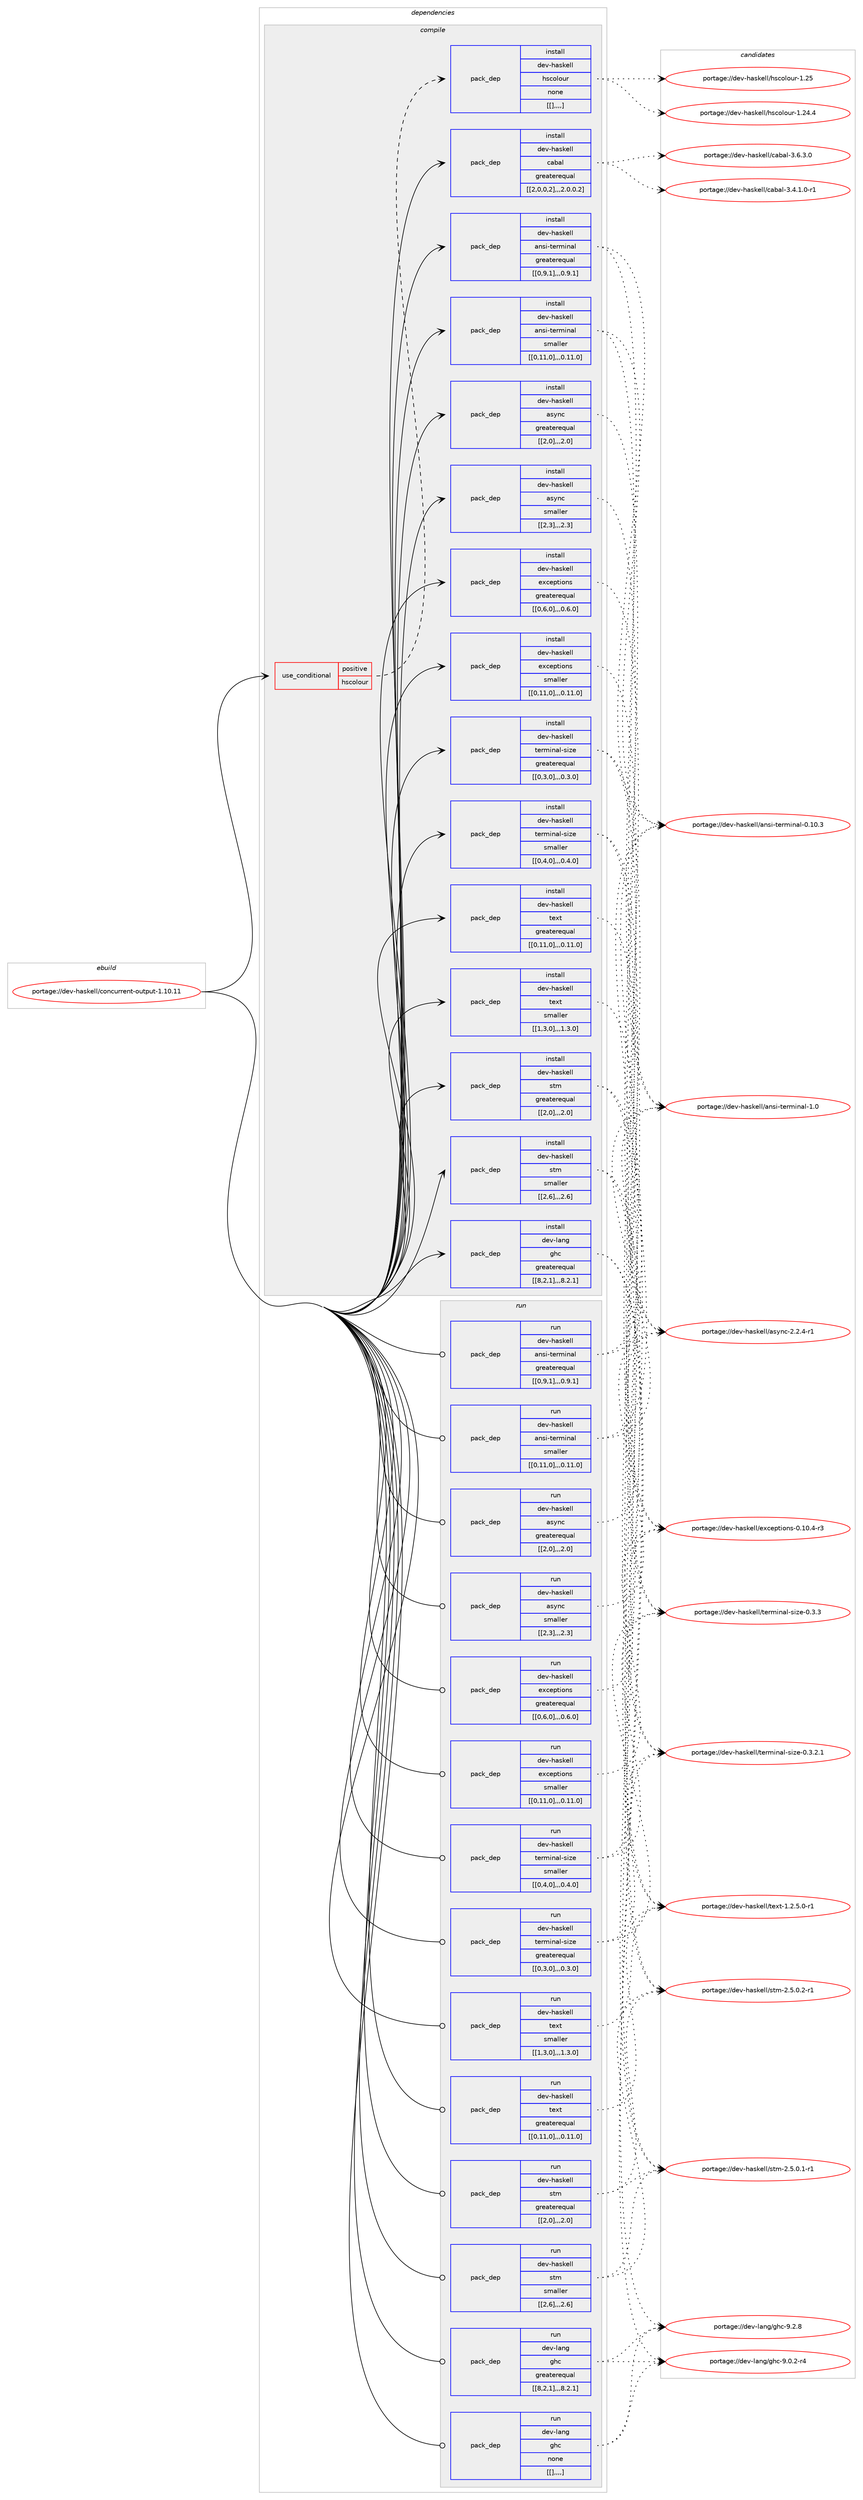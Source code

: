digraph prolog {

# *************
# Graph options
# *************

newrank=true;
concentrate=true;
compound=true;
graph [rankdir=LR,fontname=Helvetica,fontsize=10,ranksep=1.5];#, ranksep=2.5, nodesep=0.2];
edge  [arrowhead=vee];
node  [fontname=Helvetica,fontsize=10];

# **********
# The ebuild
# **********

subgraph cluster_leftcol {
color=gray;
label=<<i>ebuild</i>>;
id [label="portage://dev-haskell/concurrent-output-1.10.11", color=red, width=4, href="../dev-haskell/concurrent-output-1.10.11.svg"];
}

# ****************
# The dependencies
# ****************

subgraph cluster_midcol {
color=gray;
label=<<i>dependencies</i>>;
subgraph cluster_compile {
fillcolor="#eeeeee";
style=filled;
label=<<i>compile</i>>;
subgraph cond20636 {
dependency78945 [label=<<TABLE BORDER="0" CELLBORDER="1" CELLSPACING="0" CELLPADDING="4"><TR><TD ROWSPAN="3" CELLPADDING="10">use_conditional</TD></TR><TR><TD>positive</TD></TR><TR><TD>hscolour</TD></TR></TABLE>>, shape=none, color=red];
subgraph pack57342 {
dependency78946 [label=<<TABLE BORDER="0" CELLBORDER="1" CELLSPACING="0" CELLPADDING="4" WIDTH="220"><TR><TD ROWSPAN="6" CELLPADDING="30">pack_dep</TD></TR><TR><TD WIDTH="110">install</TD></TR><TR><TD>dev-haskell</TD></TR><TR><TD>hscolour</TD></TR><TR><TD>none</TD></TR><TR><TD>[[],,,,]</TD></TR></TABLE>>, shape=none, color=blue];
}
dependency78945:e -> dependency78946:w [weight=20,style="dashed",arrowhead="vee"];
}
id:e -> dependency78945:w [weight=20,style="solid",arrowhead="vee"];
subgraph pack57343 {
dependency78947 [label=<<TABLE BORDER="0" CELLBORDER="1" CELLSPACING="0" CELLPADDING="4" WIDTH="220"><TR><TD ROWSPAN="6" CELLPADDING="30">pack_dep</TD></TR><TR><TD WIDTH="110">install</TD></TR><TR><TD>dev-haskell</TD></TR><TR><TD>ansi-terminal</TD></TR><TR><TD>greaterequal</TD></TR><TR><TD>[[0,9,1],,,0.9.1]</TD></TR></TABLE>>, shape=none, color=blue];
}
id:e -> dependency78947:w [weight=20,style="solid",arrowhead="vee"];
subgraph pack57344 {
dependency78948 [label=<<TABLE BORDER="0" CELLBORDER="1" CELLSPACING="0" CELLPADDING="4" WIDTH="220"><TR><TD ROWSPAN="6" CELLPADDING="30">pack_dep</TD></TR><TR><TD WIDTH="110">install</TD></TR><TR><TD>dev-haskell</TD></TR><TR><TD>ansi-terminal</TD></TR><TR><TD>smaller</TD></TR><TR><TD>[[0,11,0],,,0.11.0]</TD></TR></TABLE>>, shape=none, color=blue];
}
id:e -> dependency78948:w [weight=20,style="solid",arrowhead="vee"];
subgraph pack57345 {
dependency78949 [label=<<TABLE BORDER="0" CELLBORDER="1" CELLSPACING="0" CELLPADDING="4" WIDTH="220"><TR><TD ROWSPAN="6" CELLPADDING="30">pack_dep</TD></TR><TR><TD WIDTH="110">install</TD></TR><TR><TD>dev-haskell</TD></TR><TR><TD>async</TD></TR><TR><TD>greaterequal</TD></TR><TR><TD>[[2,0],,,2.0]</TD></TR></TABLE>>, shape=none, color=blue];
}
id:e -> dependency78949:w [weight=20,style="solid",arrowhead="vee"];
subgraph pack57346 {
dependency78950 [label=<<TABLE BORDER="0" CELLBORDER="1" CELLSPACING="0" CELLPADDING="4" WIDTH="220"><TR><TD ROWSPAN="6" CELLPADDING="30">pack_dep</TD></TR><TR><TD WIDTH="110">install</TD></TR><TR><TD>dev-haskell</TD></TR><TR><TD>async</TD></TR><TR><TD>smaller</TD></TR><TR><TD>[[2,3],,,2.3]</TD></TR></TABLE>>, shape=none, color=blue];
}
id:e -> dependency78950:w [weight=20,style="solid",arrowhead="vee"];
subgraph pack57347 {
dependency78951 [label=<<TABLE BORDER="0" CELLBORDER="1" CELLSPACING="0" CELLPADDING="4" WIDTH="220"><TR><TD ROWSPAN="6" CELLPADDING="30">pack_dep</TD></TR><TR><TD WIDTH="110">install</TD></TR><TR><TD>dev-haskell</TD></TR><TR><TD>cabal</TD></TR><TR><TD>greaterequal</TD></TR><TR><TD>[[2,0,0,2],,,2.0.0.2]</TD></TR></TABLE>>, shape=none, color=blue];
}
id:e -> dependency78951:w [weight=20,style="solid",arrowhead="vee"];
subgraph pack57348 {
dependency78952 [label=<<TABLE BORDER="0" CELLBORDER="1" CELLSPACING="0" CELLPADDING="4" WIDTH="220"><TR><TD ROWSPAN="6" CELLPADDING="30">pack_dep</TD></TR><TR><TD WIDTH="110">install</TD></TR><TR><TD>dev-haskell</TD></TR><TR><TD>exceptions</TD></TR><TR><TD>greaterequal</TD></TR><TR><TD>[[0,6,0],,,0.6.0]</TD></TR></TABLE>>, shape=none, color=blue];
}
id:e -> dependency78952:w [weight=20,style="solid",arrowhead="vee"];
subgraph pack57349 {
dependency78953 [label=<<TABLE BORDER="0" CELLBORDER="1" CELLSPACING="0" CELLPADDING="4" WIDTH="220"><TR><TD ROWSPAN="6" CELLPADDING="30">pack_dep</TD></TR><TR><TD WIDTH="110">install</TD></TR><TR><TD>dev-haskell</TD></TR><TR><TD>exceptions</TD></TR><TR><TD>smaller</TD></TR><TR><TD>[[0,11,0],,,0.11.0]</TD></TR></TABLE>>, shape=none, color=blue];
}
id:e -> dependency78953:w [weight=20,style="solid",arrowhead="vee"];
subgraph pack57350 {
dependency78954 [label=<<TABLE BORDER="0" CELLBORDER="1" CELLSPACING="0" CELLPADDING="4" WIDTH="220"><TR><TD ROWSPAN="6" CELLPADDING="30">pack_dep</TD></TR><TR><TD WIDTH="110">install</TD></TR><TR><TD>dev-haskell</TD></TR><TR><TD>stm</TD></TR><TR><TD>greaterequal</TD></TR><TR><TD>[[2,0],,,2.0]</TD></TR></TABLE>>, shape=none, color=blue];
}
id:e -> dependency78954:w [weight=20,style="solid",arrowhead="vee"];
subgraph pack57351 {
dependency78955 [label=<<TABLE BORDER="0" CELLBORDER="1" CELLSPACING="0" CELLPADDING="4" WIDTH="220"><TR><TD ROWSPAN="6" CELLPADDING="30">pack_dep</TD></TR><TR><TD WIDTH="110">install</TD></TR><TR><TD>dev-haskell</TD></TR><TR><TD>stm</TD></TR><TR><TD>smaller</TD></TR><TR><TD>[[2,6],,,2.6]</TD></TR></TABLE>>, shape=none, color=blue];
}
id:e -> dependency78955:w [weight=20,style="solid",arrowhead="vee"];
subgraph pack57352 {
dependency78956 [label=<<TABLE BORDER="0" CELLBORDER="1" CELLSPACING="0" CELLPADDING="4" WIDTH="220"><TR><TD ROWSPAN="6" CELLPADDING="30">pack_dep</TD></TR><TR><TD WIDTH="110">install</TD></TR><TR><TD>dev-haskell</TD></TR><TR><TD>terminal-size</TD></TR><TR><TD>greaterequal</TD></TR><TR><TD>[[0,3,0],,,0.3.0]</TD></TR></TABLE>>, shape=none, color=blue];
}
id:e -> dependency78956:w [weight=20,style="solid",arrowhead="vee"];
subgraph pack57353 {
dependency78957 [label=<<TABLE BORDER="0" CELLBORDER="1" CELLSPACING="0" CELLPADDING="4" WIDTH="220"><TR><TD ROWSPAN="6" CELLPADDING="30">pack_dep</TD></TR><TR><TD WIDTH="110">install</TD></TR><TR><TD>dev-haskell</TD></TR><TR><TD>terminal-size</TD></TR><TR><TD>smaller</TD></TR><TR><TD>[[0,4,0],,,0.4.0]</TD></TR></TABLE>>, shape=none, color=blue];
}
id:e -> dependency78957:w [weight=20,style="solid",arrowhead="vee"];
subgraph pack57354 {
dependency78958 [label=<<TABLE BORDER="0" CELLBORDER="1" CELLSPACING="0" CELLPADDING="4" WIDTH="220"><TR><TD ROWSPAN="6" CELLPADDING="30">pack_dep</TD></TR><TR><TD WIDTH="110">install</TD></TR><TR><TD>dev-haskell</TD></TR><TR><TD>text</TD></TR><TR><TD>greaterequal</TD></TR><TR><TD>[[0,11,0],,,0.11.0]</TD></TR></TABLE>>, shape=none, color=blue];
}
id:e -> dependency78958:w [weight=20,style="solid",arrowhead="vee"];
subgraph pack57355 {
dependency78959 [label=<<TABLE BORDER="0" CELLBORDER="1" CELLSPACING="0" CELLPADDING="4" WIDTH="220"><TR><TD ROWSPAN="6" CELLPADDING="30">pack_dep</TD></TR><TR><TD WIDTH="110">install</TD></TR><TR><TD>dev-haskell</TD></TR><TR><TD>text</TD></TR><TR><TD>smaller</TD></TR><TR><TD>[[1,3,0],,,1.3.0]</TD></TR></TABLE>>, shape=none, color=blue];
}
id:e -> dependency78959:w [weight=20,style="solid",arrowhead="vee"];
subgraph pack57356 {
dependency78960 [label=<<TABLE BORDER="0" CELLBORDER="1" CELLSPACING="0" CELLPADDING="4" WIDTH="220"><TR><TD ROWSPAN="6" CELLPADDING="30">pack_dep</TD></TR><TR><TD WIDTH="110">install</TD></TR><TR><TD>dev-lang</TD></TR><TR><TD>ghc</TD></TR><TR><TD>greaterequal</TD></TR><TR><TD>[[8,2,1],,,8.2.1]</TD></TR></TABLE>>, shape=none, color=blue];
}
id:e -> dependency78960:w [weight=20,style="solid",arrowhead="vee"];
}
subgraph cluster_compileandrun {
fillcolor="#eeeeee";
style=filled;
label=<<i>compile and run</i>>;
}
subgraph cluster_run {
fillcolor="#eeeeee";
style=filled;
label=<<i>run</i>>;
subgraph pack57357 {
dependency78961 [label=<<TABLE BORDER="0" CELLBORDER="1" CELLSPACING="0" CELLPADDING="4" WIDTH="220"><TR><TD ROWSPAN="6" CELLPADDING="30">pack_dep</TD></TR><TR><TD WIDTH="110">run</TD></TR><TR><TD>dev-haskell</TD></TR><TR><TD>ansi-terminal</TD></TR><TR><TD>greaterequal</TD></TR><TR><TD>[[0,9,1],,,0.9.1]</TD></TR></TABLE>>, shape=none, color=blue];
}
id:e -> dependency78961:w [weight=20,style="solid",arrowhead="odot"];
subgraph pack57358 {
dependency78962 [label=<<TABLE BORDER="0" CELLBORDER="1" CELLSPACING="0" CELLPADDING="4" WIDTH="220"><TR><TD ROWSPAN="6" CELLPADDING="30">pack_dep</TD></TR><TR><TD WIDTH="110">run</TD></TR><TR><TD>dev-haskell</TD></TR><TR><TD>ansi-terminal</TD></TR><TR><TD>smaller</TD></TR><TR><TD>[[0,11,0],,,0.11.0]</TD></TR></TABLE>>, shape=none, color=blue];
}
id:e -> dependency78962:w [weight=20,style="solid",arrowhead="odot"];
subgraph pack57359 {
dependency78963 [label=<<TABLE BORDER="0" CELLBORDER="1" CELLSPACING="0" CELLPADDING="4" WIDTH="220"><TR><TD ROWSPAN="6" CELLPADDING="30">pack_dep</TD></TR><TR><TD WIDTH="110">run</TD></TR><TR><TD>dev-haskell</TD></TR><TR><TD>async</TD></TR><TR><TD>greaterequal</TD></TR><TR><TD>[[2,0],,,2.0]</TD></TR></TABLE>>, shape=none, color=blue];
}
id:e -> dependency78963:w [weight=20,style="solid",arrowhead="odot"];
subgraph pack57360 {
dependency78964 [label=<<TABLE BORDER="0" CELLBORDER="1" CELLSPACING="0" CELLPADDING="4" WIDTH="220"><TR><TD ROWSPAN="6" CELLPADDING="30">pack_dep</TD></TR><TR><TD WIDTH="110">run</TD></TR><TR><TD>dev-haskell</TD></TR><TR><TD>async</TD></TR><TR><TD>smaller</TD></TR><TR><TD>[[2,3],,,2.3]</TD></TR></TABLE>>, shape=none, color=blue];
}
id:e -> dependency78964:w [weight=20,style="solid",arrowhead="odot"];
subgraph pack57361 {
dependency78965 [label=<<TABLE BORDER="0" CELLBORDER="1" CELLSPACING="0" CELLPADDING="4" WIDTH="220"><TR><TD ROWSPAN="6" CELLPADDING="30">pack_dep</TD></TR><TR><TD WIDTH="110">run</TD></TR><TR><TD>dev-haskell</TD></TR><TR><TD>exceptions</TD></TR><TR><TD>greaterequal</TD></TR><TR><TD>[[0,6,0],,,0.6.0]</TD></TR></TABLE>>, shape=none, color=blue];
}
id:e -> dependency78965:w [weight=20,style="solid",arrowhead="odot"];
subgraph pack57362 {
dependency78966 [label=<<TABLE BORDER="0" CELLBORDER="1" CELLSPACING="0" CELLPADDING="4" WIDTH="220"><TR><TD ROWSPAN="6" CELLPADDING="30">pack_dep</TD></TR><TR><TD WIDTH="110">run</TD></TR><TR><TD>dev-haskell</TD></TR><TR><TD>exceptions</TD></TR><TR><TD>smaller</TD></TR><TR><TD>[[0,11,0],,,0.11.0]</TD></TR></TABLE>>, shape=none, color=blue];
}
id:e -> dependency78966:w [weight=20,style="solid",arrowhead="odot"];
subgraph pack57363 {
dependency78967 [label=<<TABLE BORDER="0" CELLBORDER="1" CELLSPACING="0" CELLPADDING="4" WIDTH="220"><TR><TD ROWSPAN="6" CELLPADDING="30">pack_dep</TD></TR><TR><TD WIDTH="110">run</TD></TR><TR><TD>dev-haskell</TD></TR><TR><TD>stm</TD></TR><TR><TD>greaterequal</TD></TR><TR><TD>[[2,0],,,2.0]</TD></TR></TABLE>>, shape=none, color=blue];
}
id:e -> dependency78967:w [weight=20,style="solid",arrowhead="odot"];
subgraph pack57364 {
dependency78968 [label=<<TABLE BORDER="0" CELLBORDER="1" CELLSPACING="0" CELLPADDING="4" WIDTH="220"><TR><TD ROWSPAN="6" CELLPADDING="30">pack_dep</TD></TR><TR><TD WIDTH="110">run</TD></TR><TR><TD>dev-haskell</TD></TR><TR><TD>stm</TD></TR><TR><TD>smaller</TD></TR><TR><TD>[[2,6],,,2.6]</TD></TR></TABLE>>, shape=none, color=blue];
}
id:e -> dependency78968:w [weight=20,style="solid",arrowhead="odot"];
subgraph pack57365 {
dependency78969 [label=<<TABLE BORDER="0" CELLBORDER="1" CELLSPACING="0" CELLPADDING="4" WIDTH="220"><TR><TD ROWSPAN="6" CELLPADDING="30">pack_dep</TD></TR><TR><TD WIDTH="110">run</TD></TR><TR><TD>dev-haskell</TD></TR><TR><TD>terminal-size</TD></TR><TR><TD>greaterequal</TD></TR><TR><TD>[[0,3,0],,,0.3.0]</TD></TR></TABLE>>, shape=none, color=blue];
}
id:e -> dependency78969:w [weight=20,style="solid",arrowhead="odot"];
subgraph pack57366 {
dependency78970 [label=<<TABLE BORDER="0" CELLBORDER="1" CELLSPACING="0" CELLPADDING="4" WIDTH="220"><TR><TD ROWSPAN="6" CELLPADDING="30">pack_dep</TD></TR><TR><TD WIDTH="110">run</TD></TR><TR><TD>dev-haskell</TD></TR><TR><TD>terminal-size</TD></TR><TR><TD>smaller</TD></TR><TR><TD>[[0,4,0],,,0.4.0]</TD></TR></TABLE>>, shape=none, color=blue];
}
id:e -> dependency78970:w [weight=20,style="solid",arrowhead="odot"];
subgraph pack57367 {
dependency78971 [label=<<TABLE BORDER="0" CELLBORDER="1" CELLSPACING="0" CELLPADDING="4" WIDTH="220"><TR><TD ROWSPAN="6" CELLPADDING="30">pack_dep</TD></TR><TR><TD WIDTH="110">run</TD></TR><TR><TD>dev-haskell</TD></TR><TR><TD>text</TD></TR><TR><TD>greaterequal</TD></TR><TR><TD>[[0,11,0],,,0.11.0]</TD></TR></TABLE>>, shape=none, color=blue];
}
id:e -> dependency78971:w [weight=20,style="solid",arrowhead="odot"];
subgraph pack57368 {
dependency78972 [label=<<TABLE BORDER="0" CELLBORDER="1" CELLSPACING="0" CELLPADDING="4" WIDTH="220"><TR><TD ROWSPAN="6" CELLPADDING="30">pack_dep</TD></TR><TR><TD WIDTH="110">run</TD></TR><TR><TD>dev-haskell</TD></TR><TR><TD>text</TD></TR><TR><TD>smaller</TD></TR><TR><TD>[[1,3,0],,,1.3.0]</TD></TR></TABLE>>, shape=none, color=blue];
}
id:e -> dependency78972:w [weight=20,style="solid",arrowhead="odot"];
subgraph pack57369 {
dependency78973 [label=<<TABLE BORDER="0" CELLBORDER="1" CELLSPACING="0" CELLPADDING="4" WIDTH="220"><TR><TD ROWSPAN="6" CELLPADDING="30">pack_dep</TD></TR><TR><TD WIDTH="110">run</TD></TR><TR><TD>dev-lang</TD></TR><TR><TD>ghc</TD></TR><TR><TD>greaterequal</TD></TR><TR><TD>[[8,2,1],,,8.2.1]</TD></TR></TABLE>>, shape=none, color=blue];
}
id:e -> dependency78973:w [weight=20,style="solid",arrowhead="odot"];
subgraph pack57370 {
dependency78974 [label=<<TABLE BORDER="0" CELLBORDER="1" CELLSPACING="0" CELLPADDING="4" WIDTH="220"><TR><TD ROWSPAN="6" CELLPADDING="30">pack_dep</TD></TR><TR><TD WIDTH="110">run</TD></TR><TR><TD>dev-lang</TD></TR><TR><TD>ghc</TD></TR><TR><TD>none</TD></TR><TR><TD>[[],,,,]</TD></TR></TABLE>>, shape=none, color=blue];
}
id:e -> dependency78974:w [weight=20,style="solid",arrowhead="odot"];
}
}

# **************
# The candidates
# **************

subgraph cluster_choices {
rank=same;
color=gray;
label=<<i>candidates</i>>;

subgraph choice57342 {
color=black;
nodesep=1;
choice100101118451049711510710110810847104115991111081111171144549465053 [label="portage://dev-haskell/hscolour-1.25", color=red, width=4,href="../dev-haskell/hscolour-1.25.svg"];
choice1001011184510497115107101108108471041159911110811111711445494650524652 [label="portage://dev-haskell/hscolour-1.24.4", color=red, width=4,href="../dev-haskell/hscolour-1.24.4.svg"];
dependency78946:e -> choice100101118451049711510710110810847104115991111081111171144549465053:w [style=dotted,weight="100"];
dependency78946:e -> choice1001011184510497115107101108108471041159911110811111711445494650524652:w [style=dotted,weight="100"];
}
subgraph choice57343 {
color=black;
nodesep=1;
choice10010111845104971151071011081084797110115105451161011141091051109710845494648 [label="portage://dev-haskell/ansi-terminal-1.0", color=red, width=4,href="../dev-haskell/ansi-terminal-1.0.svg"];
choice10010111845104971151071011081084797110115105451161011141091051109710845484649484651 [label="portage://dev-haskell/ansi-terminal-0.10.3", color=red, width=4,href="../dev-haskell/ansi-terminal-0.10.3.svg"];
dependency78947:e -> choice10010111845104971151071011081084797110115105451161011141091051109710845494648:w [style=dotted,weight="100"];
dependency78947:e -> choice10010111845104971151071011081084797110115105451161011141091051109710845484649484651:w [style=dotted,weight="100"];
}
subgraph choice57344 {
color=black;
nodesep=1;
choice10010111845104971151071011081084797110115105451161011141091051109710845494648 [label="portage://dev-haskell/ansi-terminal-1.0", color=red, width=4,href="../dev-haskell/ansi-terminal-1.0.svg"];
choice10010111845104971151071011081084797110115105451161011141091051109710845484649484651 [label="portage://dev-haskell/ansi-terminal-0.10.3", color=red, width=4,href="../dev-haskell/ansi-terminal-0.10.3.svg"];
dependency78948:e -> choice10010111845104971151071011081084797110115105451161011141091051109710845494648:w [style=dotted,weight="100"];
dependency78948:e -> choice10010111845104971151071011081084797110115105451161011141091051109710845484649484651:w [style=dotted,weight="100"];
}
subgraph choice57345 {
color=black;
nodesep=1;
choice10010111845104971151071011081084797115121110994550465046524511449 [label="portage://dev-haskell/async-2.2.4-r1", color=red, width=4,href="../dev-haskell/async-2.2.4-r1.svg"];
dependency78949:e -> choice10010111845104971151071011081084797115121110994550465046524511449:w [style=dotted,weight="100"];
}
subgraph choice57346 {
color=black;
nodesep=1;
choice10010111845104971151071011081084797115121110994550465046524511449 [label="portage://dev-haskell/async-2.2.4-r1", color=red, width=4,href="../dev-haskell/async-2.2.4-r1.svg"];
dependency78950:e -> choice10010111845104971151071011081084797115121110994550465046524511449:w [style=dotted,weight="100"];
}
subgraph choice57347 {
color=black;
nodesep=1;
choice100101118451049711510710110810847999798971084551465446514648 [label="portage://dev-haskell/cabal-3.6.3.0", color=red, width=4,href="../dev-haskell/cabal-3.6.3.0.svg"];
choice1001011184510497115107101108108479997989710845514652464946484511449 [label="portage://dev-haskell/cabal-3.4.1.0-r1", color=red, width=4,href="../dev-haskell/cabal-3.4.1.0-r1.svg"];
dependency78951:e -> choice100101118451049711510710110810847999798971084551465446514648:w [style=dotted,weight="100"];
dependency78951:e -> choice1001011184510497115107101108108479997989710845514652464946484511449:w [style=dotted,weight="100"];
}
subgraph choice57348 {
color=black;
nodesep=1;
choice10010111845104971151071011081084710112099101112116105111110115454846494846524511451 [label="portage://dev-haskell/exceptions-0.10.4-r3", color=red, width=4,href="../dev-haskell/exceptions-0.10.4-r3.svg"];
dependency78952:e -> choice10010111845104971151071011081084710112099101112116105111110115454846494846524511451:w [style=dotted,weight="100"];
}
subgraph choice57349 {
color=black;
nodesep=1;
choice10010111845104971151071011081084710112099101112116105111110115454846494846524511451 [label="portage://dev-haskell/exceptions-0.10.4-r3", color=red, width=4,href="../dev-haskell/exceptions-0.10.4-r3.svg"];
dependency78953:e -> choice10010111845104971151071011081084710112099101112116105111110115454846494846524511451:w [style=dotted,weight="100"];
}
subgraph choice57350 {
color=black;
nodesep=1;
choice10010111845104971151071011081084711511610945504653464846504511449 [label="portage://dev-haskell/stm-2.5.0.2-r1", color=red, width=4,href="../dev-haskell/stm-2.5.0.2-r1.svg"];
choice10010111845104971151071011081084711511610945504653464846494511449 [label="portage://dev-haskell/stm-2.5.0.1-r1", color=red, width=4,href="../dev-haskell/stm-2.5.0.1-r1.svg"];
dependency78954:e -> choice10010111845104971151071011081084711511610945504653464846504511449:w [style=dotted,weight="100"];
dependency78954:e -> choice10010111845104971151071011081084711511610945504653464846494511449:w [style=dotted,weight="100"];
}
subgraph choice57351 {
color=black;
nodesep=1;
choice10010111845104971151071011081084711511610945504653464846504511449 [label="portage://dev-haskell/stm-2.5.0.2-r1", color=red, width=4,href="../dev-haskell/stm-2.5.0.2-r1.svg"];
choice10010111845104971151071011081084711511610945504653464846494511449 [label="portage://dev-haskell/stm-2.5.0.1-r1", color=red, width=4,href="../dev-haskell/stm-2.5.0.1-r1.svg"];
dependency78955:e -> choice10010111845104971151071011081084711511610945504653464846504511449:w [style=dotted,weight="100"];
dependency78955:e -> choice10010111845104971151071011081084711511610945504653464846494511449:w [style=dotted,weight="100"];
}
subgraph choice57352 {
color=black;
nodesep=1;
choice1001011184510497115107101108108471161011141091051109710845115105122101454846514651 [label="portage://dev-haskell/terminal-size-0.3.3", color=red, width=4,href="../dev-haskell/terminal-size-0.3.3.svg"];
choice10010111845104971151071011081084711610111410910511097108451151051221014548465146504649 [label="portage://dev-haskell/terminal-size-0.3.2.1", color=red, width=4,href="../dev-haskell/terminal-size-0.3.2.1.svg"];
dependency78956:e -> choice1001011184510497115107101108108471161011141091051109710845115105122101454846514651:w [style=dotted,weight="100"];
dependency78956:e -> choice10010111845104971151071011081084711610111410910511097108451151051221014548465146504649:w [style=dotted,weight="100"];
}
subgraph choice57353 {
color=black;
nodesep=1;
choice1001011184510497115107101108108471161011141091051109710845115105122101454846514651 [label="portage://dev-haskell/terminal-size-0.3.3", color=red, width=4,href="../dev-haskell/terminal-size-0.3.3.svg"];
choice10010111845104971151071011081084711610111410910511097108451151051221014548465146504649 [label="portage://dev-haskell/terminal-size-0.3.2.1", color=red, width=4,href="../dev-haskell/terminal-size-0.3.2.1.svg"];
dependency78957:e -> choice1001011184510497115107101108108471161011141091051109710845115105122101454846514651:w [style=dotted,weight="100"];
dependency78957:e -> choice10010111845104971151071011081084711610111410910511097108451151051221014548465146504649:w [style=dotted,weight="100"];
}
subgraph choice57354 {
color=black;
nodesep=1;
choice10010111845104971151071011081084711610112011645494650465346484511449 [label="portage://dev-haskell/text-1.2.5.0-r1", color=red, width=4,href="../dev-haskell/text-1.2.5.0-r1.svg"];
dependency78958:e -> choice10010111845104971151071011081084711610112011645494650465346484511449:w [style=dotted,weight="100"];
}
subgraph choice57355 {
color=black;
nodesep=1;
choice10010111845104971151071011081084711610112011645494650465346484511449 [label="portage://dev-haskell/text-1.2.5.0-r1", color=red, width=4,href="../dev-haskell/text-1.2.5.0-r1.svg"];
dependency78959:e -> choice10010111845104971151071011081084711610112011645494650465346484511449:w [style=dotted,weight="100"];
}
subgraph choice57356 {
color=black;
nodesep=1;
choice10010111845108971101034710310499455746504656 [label="portage://dev-lang/ghc-9.2.8", color=red, width=4,href="../dev-lang/ghc-9.2.8.svg"];
choice100101118451089711010347103104994557464846504511452 [label="portage://dev-lang/ghc-9.0.2-r4", color=red, width=4,href="../dev-lang/ghc-9.0.2-r4.svg"];
dependency78960:e -> choice10010111845108971101034710310499455746504656:w [style=dotted,weight="100"];
dependency78960:e -> choice100101118451089711010347103104994557464846504511452:w [style=dotted,weight="100"];
}
subgraph choice57357 {
color=black;
nodesep=1;
choice10010111845104971151071011081084797110115105451161011141091051109710845494648 [label="portage://dev-haskell/ansi-terminal-1.0", color=red, width=4,href="../dev-haskell/ansi-terminal-1.0.svg"];
choice10010111845104971151071011081084797110115105451161011141091051109710845484649484651 [label="portage://dev-haskell/ansi-terminal-0.10.3", color=red, width=4,href="../dev-haskell/ansi-terminal-0.10.3.svg"];
dependency78961:e -> choice10010111845104971151071011081084797110115105451161011141091051109710845494648:w [style=dotted,weight="100"];
dependency78961:e -> choice10010111845104971151071011081084797110115105451161011141091051109710845484649484651:w [style=dotted,weight="100"];
}
subgraph choice57358 {
color=black;
nodesep=1;
choice10010111845104971151071011081084797110115105451161011141091051109710845494648 [label="portage://dev-haskell/ansi-terminal-1.0", color=red, width=4,href="../dev-haskell/ansi-terminal-1.0.svg"];
choice10010111845104971151071011081084797110115105451161011141091051109710845484649484651 [label="portage://dev-haskell/ansi-terminal-0.10.3", color=red, width=4,href="../dev-haskell/ansi-terminal-0.10.3.svg"];
dependency78962:e -> choice10010111845104971151071011081084797110115105451161011141091051109710845494648:w [style=dotted,weight="100"];
dependency78962:e -> choice10010111845104971151071011081084797110115105451161011141091051109710845484649484651:w [style=dotted,weight="100"];
}
subgraph choice57359 {
color=black;
nodesep=1;
choice10010111845104971151071011081084797115121110994550465046524511449 [label="portage://dev-haskell/async-2.2.4-r1", color=red, width=4,href="../dev-haskell/async-2.2.4-r1.svg"];
dependency78963:e -> choice10010111845104971151071011081084797115121110994550465046524511449:w [style=dotted,weight="100"];
}
subgraph choice57360 {
color=black;
nodesep=1;
choice10010111845104971151071011081084797115121110994550465046524511449 [label="portage://dev-haskell/async-2.2.4-r1", color=red, width=4,href="../dev-haskell/async-2.2.4-r1.svg"];
dependency78964:e -> choice10010111845104971151071011081084797115121110994550465046524511449:w [style=dotted,weight="100"];
}
subgraph choice57361 {
color=black;
nodesep=1;
choice10010111845104971151071011081084710112099101112116105111110115454846494846524511451 [label="portage://dev-haskell/exceptions-0.10.4-r3", color=red, width=4,href="../dev-haskell/exceptions-0.10.4-r3.svg"];
dependency78965:e -> choice10010111845104971151071011081084710112099101112116105111110115454846494846524511451:w [style=dotted,weight="100"];
}
subgraph choice57362 {
color=black;
nodesep=1;
choice10010111845104971151071011081084710112099101112116105111110115454846494846524511451 [label="portage://dev-haskell/exceptions-0.10.4-r3", color=red, width=4,href="../dev-haskell/exceptions-0.10.4-r3.svg"];
dependency78966:e -> choice10010111845104971151071011081084710112099101112116105111110115454846494846524511451:w [style=dotted,weight="100"];
}
subgraph choice57363 {
color=black;
nodesep=1;
choice10010111845104971151071011081084711511610945504653464846504511449 [label="portage://dev-haskell/stm-2.5.0.2-r1", color=red, width=4,href="../dev-haskell/stm-2.5.0.2-r1.svg"];
choice10010111845104971151071011081084711511610945504653464846494511449 [label="portage://dev-haskell/stm-2.5.0.1-r1", color=red, width=4,href="../dev-haskell/stm-2.5.0.1-r1.svg"];
dependency78967:e -> choice10010111845104971151071011081084711511610945504653464846504511449:w [style=dotted,weight="100"];
dependency78967:e -> choice10010111845104971151071011081084711511610945504653464846494511449:w [style=dotted,weight="100"];
}
subgraph choice57364 {
color=black;
nodesep=1;
choice10010111845104971151071011081084711511610945504653464846504511449 [label="portage://dev-haskell/stm-2.5.0.2-r1", color=red, width=4,href="../dev-haskell/stm-2.5.0.2-r1.svg"];
choice10010111845104971151071011081084711511610945504653464846494511449 [label="portage://dev-haskell/stm-2.5.0.1-r1", color=red, width=4,href="../dev-haskell/stm-2.5.0.1-r1.svg"];
dependency78968:e -> choice10010111845104971151071011081084711511610945504653464846504511449:w [style=dotted,weight="100"];
dependency78968:e -> choice10010111845104971151071011081084711511610945504653464846494511449:w [style=dotted,weight="100"];
}
subgraph choice57365 {
color=black;
nodesep=1;
choice1001011184510497115107101108108471161011141091051109710845115105122101454846514651 [label="portage://dev-haskell/terminal-size-0.3.3", color=red, width=4,href="../dev-haskell/terminal-size-0.3.3.svg"];
choice10010111845104971151071011081084711610111410910511097108451151051221014548465146504649 [label="portage://dev-haskell/terminal-size-0.3.2.1", color=red, width=4,href="../dev-haskell/terminal-size-0.3.2.1.svg"];
dependency78969:e -> choice1001011184510497115107101108108471161011141091051109710845115105122101454846514651:w [style=dotted,weight="100"];
dependency78969:e -> choice10010111845104971151071011081084711610111410910511097108451151051221014548465146504649:w [style=dotted,weight="100"];
}
subgraph choice57366 {
color=black;
nodesep=1;
choice1001011184510497115107101108108471161011141091051109710845115105122101454846514651 [label="portage://dev-haskell/terminal-size-0.3.3", color=red, width=4,href="../dev-haskell/terminal-size-0.3.3.svg"];
choice10010111845104971151071011081084711610111410910511097108451151051221014548465146504649 [label="portage://dev-haskell/terminal-size-0.3.2.1", color=red, width=4,href="../dev-haskell/terminal-size-0.3.2.1.svg"];
dependency78970:e -> choice1001011184510497115107101108108471161011141091051109710845115105122101454846514651:w [style=dotted,weight="100"];
dependency78970:e -> choice10010111845104971151071011081084711610111410910511097108451151051221014548465146504649:w [style=dotted,weight="100"];
}
subgraph choice57367 {
color=black;
nodesep=1;
choice10010111845104971151071011081084711610112011645494650465346484511449 [label="portage://dev-haskell/text-1.2.5.0-r1", color=red, width=4,href="../dev-haskell/text-1.2.5.0-r1.svg"];
dependency78971:e -> choice10010111845104971151071011081084711610112011645494650465346484511449:w [style=dotted,weight="100"];
}
subgraph choice57368 {
color=black;
nodesep=1;
choice10010111845104971151071011081084711610112011645494650465346484511449 [label="portage://dev-haskell/text-1.2.5.0-r1", color=red, width=4,href="../dev-haskell/text-1.2.5.0-r1.svg"];
dependency78972:e -> choice10010111845104971151071011081084711610112011645494650465346484511449:w [style=dotted,weight="100"];
}
subgraph choice57369 {
color=black;
nodesep=1;
choice10010111845108971101034710310499455746504656 [label="portage://dev-lang/ghc-9.2.8", color=red, width=4,href="../dev-lang/ghc-9.2.8.svg"];
choice100101118451089711010347103104994557464846504511452 [label="portage://dev-lang/ghc-9.0.2-r4", color=red, width=4,href="../dev-lang/ghc-9.0.2-r4.svg"];
dependency78973:e -> choice10010111845108971101034710310499455746504656:w [style=dotted,weight="100"];
dependency78973:e -> choice100101118451089711010347103104994557464846504511452:w [style=dotted,weight="100"];
}
subgraph choice57370 {
color=black;
nodesep=1;
choice10010111845108971101034710310499455746504656 [label="portage://dev-lang/ghc-9.2.8", color=red, width=4,href="../dev-lang/ghc-9.2.8.svg"];
choice100101118451089711010347103104994557464846504511452 [label="portage://dev-lang/ghc-9.0.2-r4", color=red, width=4,href="../dev-lang/ghc-9.0.2-r4.svg"];
dependency78974:e -> choice10010111845108971101034710310499455746504656:w [style=dotted,weight="100"];
dependency78974:e -> choice100101118451089711010347103104994557464846504511452:w [style=dotted,weight="100"];
}
}

}
